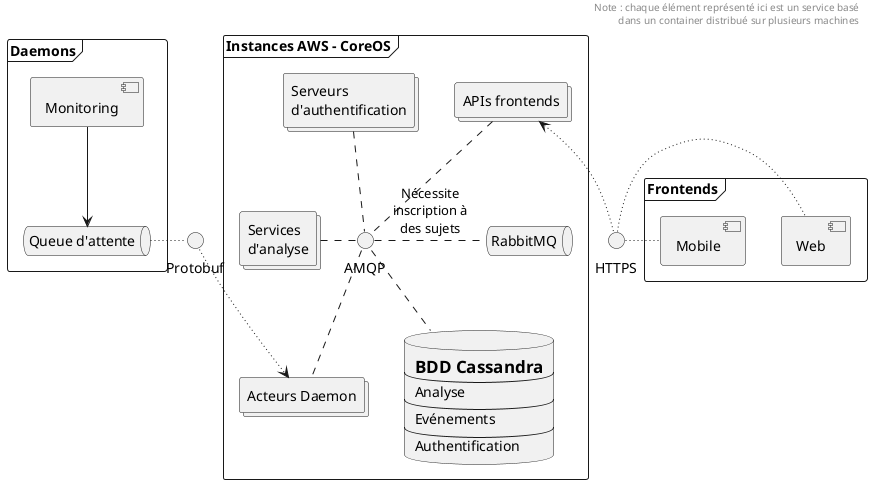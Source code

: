 @startuml
'Deployment view of our architecture

header
Note : chaque élément représenté ici est un service basé
dans un container distribué sur plusieurs machines
endheader


() "Protobuf" as protobuf_interface
() "HTTPS" as https_interface

frame Daemons {
  [Monitoring]
  queue "Queue d'attente" as daemon_queue

  [Monitoring] --> daemon_queue
}

frame Frontends {
  [Mobile]
  [Web]
}

frame "Instances AWS - CoreOS" {
  queue RabbitMQ

  () "AMQP" as amqp_interface



  collections "Serveurs\nd'authentification" as auth_cluster
  collections "Services\nd'analyse" as analysis_cluster
  collections "Acteurs Daemon" as endpoint_socket_cluster
  collections "APIs frontends" as frontend_api_cluster


  database Cassandra [
    <b><font size=17>BDD Cassandra
    ----
    Analyse
    ----
    Evénements
    ----
    Authentification
  ]
}

'Daemon
daemon_queue ~right~ protobuf_interface
protobuf_interface ~~> endpoint_socket_cluster

frontend_api_cluster <~~ https_interface
https_interface ~ [Web]
https_interface ~ [Mobile]

amqp_interface .right. RabbitMQ : Nécessite\ninscription à\ndes sujets
amqp_interface .. Cassandra
amqp_interface .. endpoint_socket_cluster
amqp_interface .left. analysis_cluster
amqp_interface .up. auth_cluster
amqp_interface .up. frontend_api_cluster
@enduml
